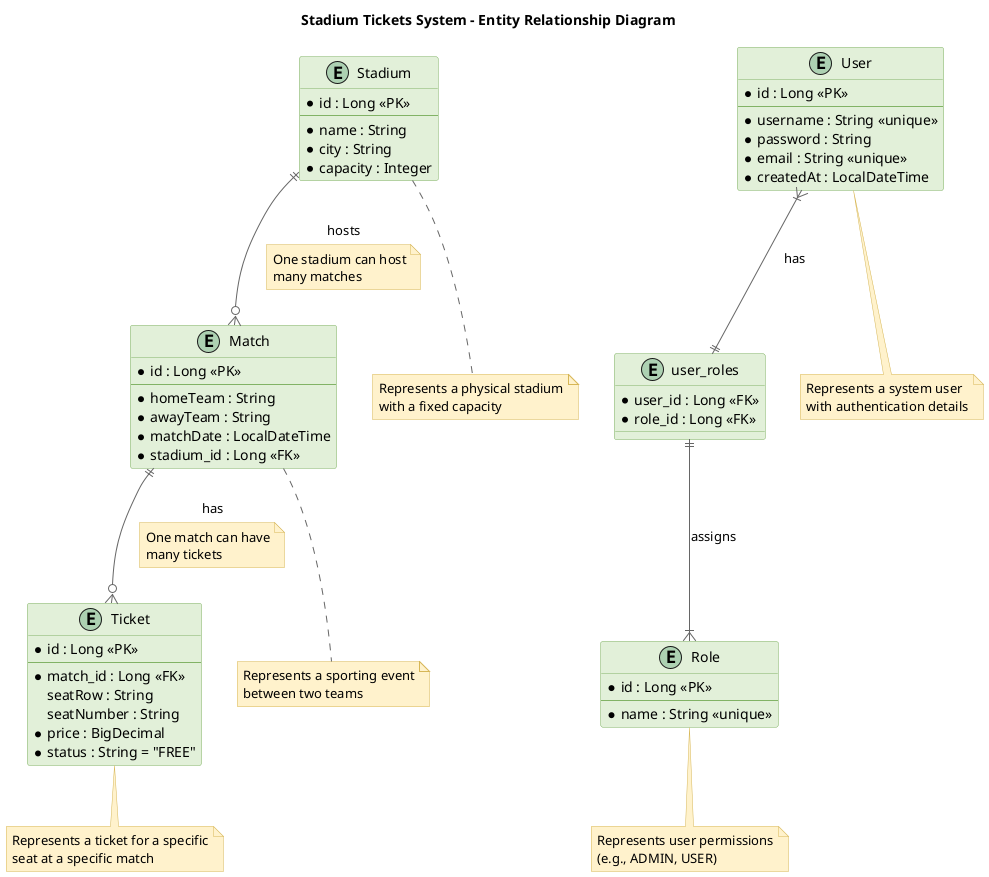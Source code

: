 @startuml Stadium Tickets ERD

' Style settings
!define ENTITY_BG_COLOR #E2F0D9
!define ENTITY_BORDER_COLOR #82B366
!define TITLE_BG_COLOR #D5E8D4
!define TITLE_FONT_COLOR #333333

skinparam class {
    BackgroundColor ENTITY_BG_COLOR
    BorderColor ENTITY_BORDER_COLOR
    ArrowColor #666666
    FontName Arial
    TitleBackgroundColor TITLE_BG_COLOR
    TitleFontColor TITLE_FONT_COLOR
}

skinparam note {
    BackgroundColor #FFF2CC
    BorderColor #D6B656
}

title "Stadium Tickets System - Entity Relationship Diagram"

' Entity definitions with attributes
entity "Stadium" as stadium {
  *id : Long <<PK>>
  --
  *name : String
  *city : String
  *capacity : Integer
}

entity "Match" as match {
  *id : Long <<PK>>
  --
  *homeTeam : String
  *awayTeam : String
  *matchDate : LocalDateTime
  *stadium_id : Long <<FK>>
}

entity "Ticket" as ticket {
  *id : Long <<PK>>
  --
  *match_id : Long <<FK>>
  seatRow : String
  seatNumber : String
  *price : BigDecimal
  *status : String = "FREE"
}

entity "User" as user {
  *id : Long <<PK>>
  --
  *username : String <<unique>>
  *password : String
  *email : String <<unique>>
  *createdAt : LocalDateTime
}

entity "Role" as role {
  *id : Long <<PK>>
  --
  *name : String <<unique>>
}

' Junction table for many-to-many relationship
entity "user_roles" as user_role {
  *user_id : Long <<FK>>
  *role_id : Long <<FK>>
}

' Relationships with cardinality
stadium ||--o{ match : "hosts"
note on link
  One stadium can host
  many matches
end note

match ||--o{ ticket : "has"
note on link
  One match can have
  many tickets
end note

user }|--|| user_role : "has"
user_role ||--|{ role : "assigns"

note bottom of stadium
  Represents a physical stadium
  with a fixed capacity
end note

note bottom of match
  Represents a sporting event
  between two teams
end note

note bottom of ticket
  Represents a ticket for a specific
  seat at a specific match
end note

note bottom of user
  Represents a system user
  with authentication details
end note

note bottom of role
  Represents user permissions
  (e.g., ADMIN, USER)
end note

@enduml
